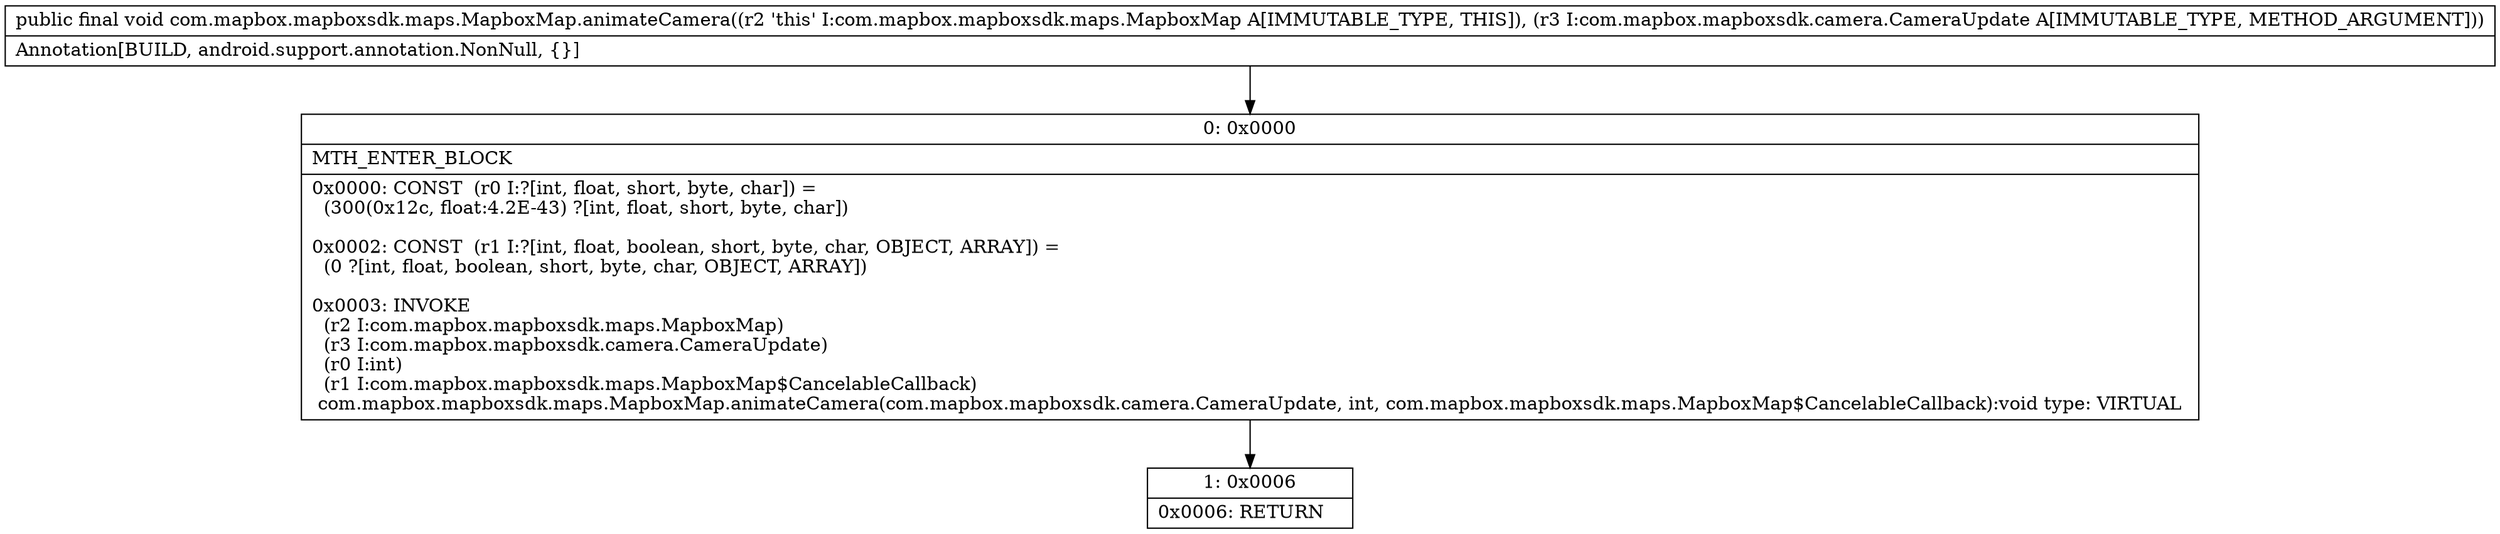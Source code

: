 digraph "CFG forcom.mapbox.mapboxsdk.maps.MapboxMap.animateCamera(Lcom\/mapbox\/mapboxsdk\/camera\/CameraUpdate;)V" {
Node_0 [shape=record,label="{0\:\ 0x0000|MTH_ENTER_BLOCK\l|0x0000: CONST  (r0 I:?[int, float, short, byte, char]) = \l  (300(0x12c, float:4.2E\-43) ?[int, float, short, byte, char])\l \l0x0002: CONST  (r1 I:?[int, float, boolean, short, byte, char, OBJECT, ARRAY]) = \l  (0 ?[int, float, boolean, short, byte, char, OBJECT, ARRAY])\l \l0x0003: INVOKE  \l  (r2 I:com.mapbox.mapboxsdk.maps.MapboxMap)\l  (r3 I:com.mapbox.mapboxsdk.camera.CameraUpdate)\l  (r0 I:int)\l  (r1 I:com.mapbox.mapboxsdk.maps.MapboxMap$CancelableCallback)\l com.mapbox.mapboxsdk.maps.MapboxMap.animateCamera(com.mapbox.mapboxsdk.camera.CameraUpdate, int, com.mapbox.mapboxsdk.maps.MapboxMap$CancelableCallback):void type: VIRTUAL \l}"];
Node_1 [shape=record,label="{1\:\ 0x0006|0x0006: RETURN   \l}"];
MethodNode[shape=record,label="{public final void com.mapbox.mapboxsdk.maps.MapboxMap.animateCamera((r2 'this' I:com.mapbox.mapboxsdk.maps.MapboxMap A[IMMUTABLE_TYPE, THIS]), (r3 I:com.mapbox.mapboxsdk.camera.CameraUpdate A[IMMUTABLE_TYPE, METHOD_ARGUMENT]))  | Annotation[BUILD, android.support.annotation.NonNull, \{\}]\l}"];
MethodNode -> Node_0;
Node_0 -> Node_1;
}

